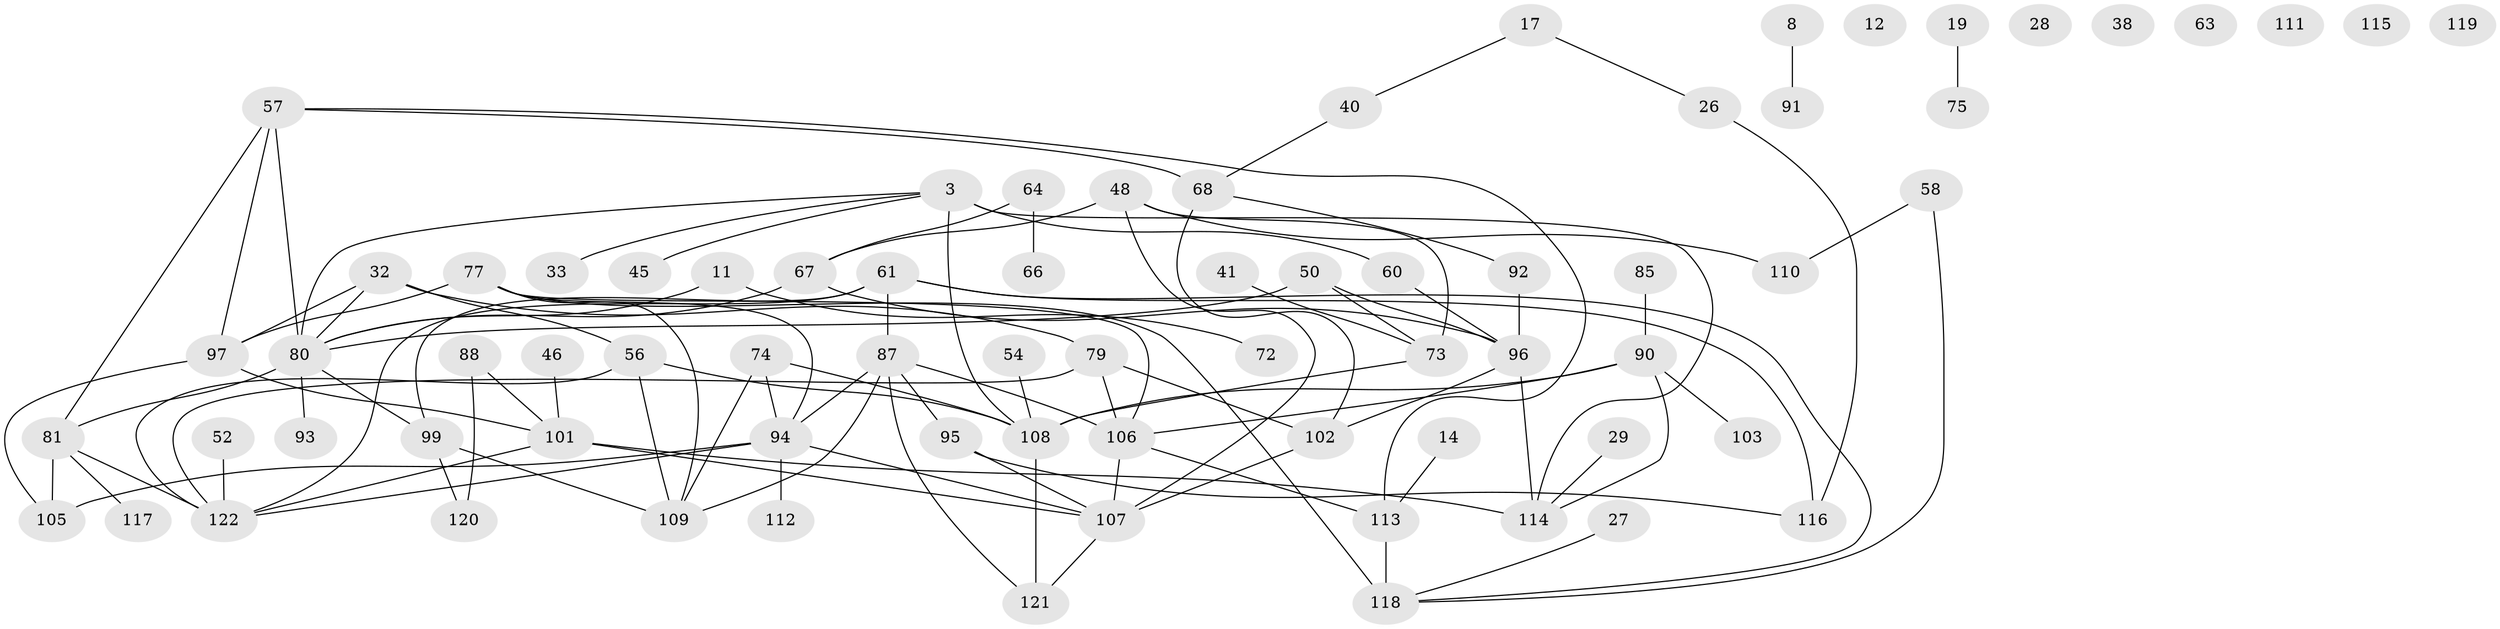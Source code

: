 // original degree distribution, {4: 0.1885245901639344, 8: 0.01639344262295082, 3: 0.18032786885245902, 5: 0.13114754098360656, 1: 0.21311475409836064, 2: 0.18032786885245902, 0: 0.05737704918032787, 6: 0.03278688524590164}
// Generated by graph-tools (version 1.1) at 2025/44/03/04/25 21:44:06]
// undirected, 73 vertices, 106 edges
graph export_dot {
graph [start="1"]
  node [color=gray90,style=filled];
  3;
  8;
  11;
  12;
  14;
  17;
  19;
  26;
  27;
  28;
  29;
  32;
  33;
  38;
  40;
  41;
  45;
  46;
  48;
  50 [super="+9"];
  52;
  54;
  56;
  57 [super="+6"];
  58;
  60;
  61 [super="+44"];
  63;
  64;
  66;
  67;
  68 [super="+4"];
  72;
  73;
  74 [super="+43"];
  75;
  77 [super="+13+47"];
  79 [super="+65+25+36"];
  80 [super="+35+30"];
  81 [super="+42"];
  85;
  87 [super="+1+82"];
  88;
  90 [super="+10"];
  91;
  92;
  93;
  94 [super="+86+70"];
  95;
  96 [super="+49"];
  97 [super="+5"];
  99 [super="+53+76"];
  101 [super="+84+83"];
  102;
  103;
  105 [super="+100"];
  106 [super="+78+23"];
  107 [super="+55+59+62"];
  108 [super="+104+89"];
  109 [super="+15+98"];
  110;
  111;
  112;
  113;
  114 [super="+31"];
  115;
  116 [super="+69"];
  117;
  118 [super="+22"];
  119;
  120;
  121;
  122;
  3 -- 33;
  3 -- 45;
  3 -- 60;
  3 -- 80;
  3 -- 108 [weight=2];
  3 -- 114 [weight=2];
  8 -- 91;
  11 -- 72;
  11 -- 80;
  14 -- 113;
  17 -- 26;
  17 -- 40;
  19 -- 75;
  26 -- 116;
  27 -- 118;
  29 -- 114;
  32 -- 56;
  32 -- 79;
  32 -- 97;
  32 -- 80 [weight=2];
  40 -- 68;
  41 -- 73;
  46 -- 101;
  48 -- 67;
  48 -- 73;
  48 -- 110;
  48 -- 107;
  50 -- 73;
  50 -- 96;
  50 -- 80 [weight=2];
  52 -- 122;
  54 -- 108;
  56 -- 122;
  56 -- 108;
  56 -- 109;
  57 -- 81;
  57 -- 97;
  57 -- 113;
  57 -- 68;
  57 -- 80;
  58 -- 110;
  58 -- 118;
  60 -- 96;
  61 -- 116 [weight=2];
  61 -- 122;
  61 -- 87 [weight=2];
  61 -- 118;
  61 -- 99;
  64 -- 66;
  64 -- 67;
  67 -- 96 [weight=2];
  67 -- 80;
  68 -- 102 [weight=2];
  68 -- 92;
  73 -- 108;
  74 -- 94;
  74 -- 108;
  74 -- 109;
  77 -- 97;
  77 -- 118 [weight=2];
  77 -- 109;
  77 -- 106;
  77 -- 94;
  79 -- 102;
  79 -- 106;
  79 -- 122;
  80 -- 99 [weight=2];
  80 -- 81;
  80 -- 93;
  81 -- 122 [weight=2];
  81 -- 117;
  81 -- 105 [weight=2];
  85 -- 90 [weight=2];
  87 -- 95;
  87 -- 106 [weight=2];
  87 -- 121;
  87 -- 94;
  87 -- 109;
  88 -- 120;
  88 -- 101;
  90 -- 103;
  90 -- 114;
  90 -- 106;
  90 -- 108;
  92 -- 96;
  94 -- 105 [weight=2];
  94 -- 122;
  94 -- 107;
  94 -- 112;
  95 -- 116;
  95 -- 107;
  96 -- 102;
  96 -- 114;
  97 -- 101;
  97 -- 105;
  99 -- 120;
  99 -- 109;
  101 -- 114 [weight=2];
  101 -- 122;
  101 -- 107;
  102 -- 107;
  106 -- 113 [weight=2];
  106 -- 107 [weight=2];
  107 -- 121;
  108 -- 121;
  113 -- 118 [weight=2];
}

